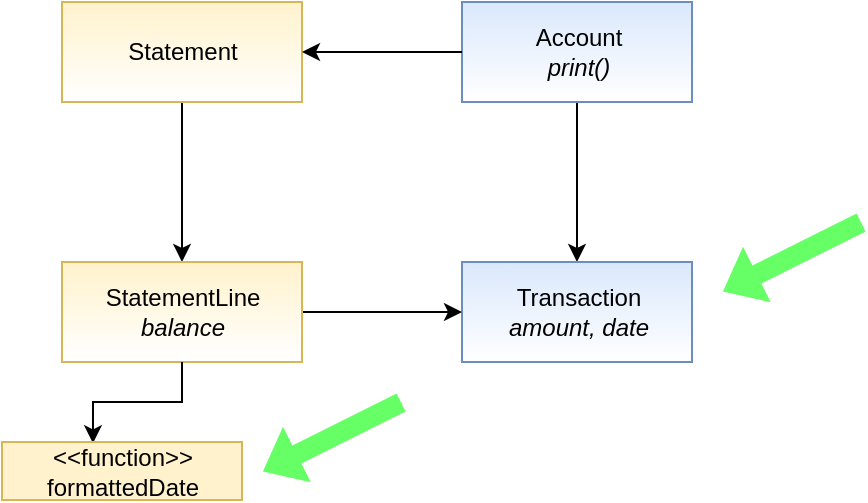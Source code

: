 <mxfile pages="1" version="11.2.4" type="device"><diagram name="Page-1" id="929967ad-93f9-6ef4-fab6-5d389245f69c"><mxGraphModel dx="1181" dy="589" grid="1" gridSize="10" guides="1" tooltips="1" connect="1" arrows="1" fold="1" page="1" pageScale="1.5" pageWidth="1169" pageHeight="826" background="none" math="0" shadow="0"><root><mxCell id="0" style=";html=1;"/><mxCell id="1" style=";html=1;" parent="0"/><mxCell id="rugGf-p9cjyUgNnc2db4-44" value="" style="edgeStyle=orthogonalEdgeStyle;rounded=0;orthogonalLoop=1;jettySize=auto;html=1;" parent="1" source="rugGf-p9cjyUgNnc2db4-6" target="rugGf-p9cjyUgNnc2db4-43" edge="1"><mxGeometry relative="1" as="geometry"/></mxCell><mxCell id="rugGf-p9cjyUgNnc2db4-6" value="Account&lt;br&gt;&lt;i&gt;print()&lt;/i&gt;" style="html=1;fillColor=#dae8fc;strokeColor=#6c8ebf;gradientColor=#ffffff;" parent="1" vertex="1"><mxGeometry x="590" y="180" width="115" height="50" as="geometry"/></mxCell><mxCell id="rugGf-p9cjyUgNnc2db4-43" value="Transaction&lt;br&gt;&lt;i&gt;amount, date&lt;/i&gt;" style="html=1;fillColor=#dae8fc;strokeColor=#6c8ebf;gradientColor=#ffffff;" parent="1" vertex="1"><mxGeometry x="590" y="310" width="115" height="50" as="geometry"/></mxCell><mxCell id="rugGf-p9cjyUgNnc2db4-42" value="" style="edgeStyle=orthogonalEdgeStyle;rounded=0;orthogonalLoop=1;jettySize=auto;html=1;" parent="1" source="rugGf-p9cjyUgNnc2db4-7" target="rugGf-p9cjyUgNnc2db4-41" edge="1"><mxGeometry relative="1" as="geometry"/></mxCell><mxCell id="rugGf-p9cjyUgNnc2db4-7" value="Statement" style="html=1;fillColor=#fff2cc;strokeColor=#d6b656;gradientColor=#ffffff;" parent="1" vertex="1"><mxGeometry x="390" y="180" width="120" height="50" as="geometry"/></mxCell><mxCell id="rugGf-p9cjyUgNnc2db4-45" value="" style="edgeStyle=orthogonalEdgeStyle;rounded=0;orthogonalLoop=1;jettySize=auto;html=1;" parent="1" source="rugGf-p9cjyUgNnc2db4-41" target="rugGf-p9cjyUgNnc2db4-43" edge="1"><mxGeometry relative="1" as="geometry"/></mxCell><mxCell id="rugGf-p9cjyUgNnc2db4-41" value="StatementLine&lt;br&gt;&lt;i&gt;balance&lt;/i&gt;" style="html=1;fillColor=#fff2cc;strokeColor=#d6b656;gradientColor=#ffffff;" parent="1" vertex="1"><mxGeometry x="390" y="310" width="120" height="50" as="geometry"/></mxCell><mxCell id="rugGf-p9cjyUgNnc2db4-39" value="" style="edgeStyle=orthogonalEdgeStyle;rounded=0;orthogonalLoop=1;jettySize=auto;html=1;entryX=0.379;entryY=0.022;entryDx=0;entryDy=0;entryPerimeter=0;" parent="1" source="rugGf-p9cjyUgNnc2db4-41" target="rugGf-p9cjyUgNnc2db4-40" edge="1"><mxGeometry relative="1" as="geometry"><mxPoint x="450.238" y="364" as="sourcePoint"/><mxPoint x="510" y="410" as="targetPoint"/></mxGeometry></mxCell><mxCell id="rugGf-p9cjyUgNnc2db4-35" value="" style="endArrow=classic;html=1;" parent="1" source="rugGf-p9cjyUgNnc2db4-6" target="rugGf-p9cjyUgNnc2db4-7" edge="1"><mxGeometry width="50" height="50" relative="1" as="geometry"><mxPoint x="510" y="320" as="sourcePoint"/><mxPoint x="570" y="160" as="targetPoint"/></mxGeometry></mxCell><mxCell id="rugGf-p9cjyUgNnc2db4-40" value="&amp;lt;&amp;lt;function&amp;gt;&amp;gt;&lt;br&gt;formattedDate" style="html=1;fillColor=#fff2cc;strokeColor=#d6b656;gradientColor=none;" parent="1" vertex="1"><mxGeometry x="360" y="400" width="120" height="29" as="geometry"/></mxCell><mxCell id="rugGf-p9cjyUgNnc2db4-46" value="" style="shape=flexArrow;endArrow=classic;html=1;fillColor=#66FF66;strokeColor=none;gradientColor=none;" parent="1" edge="1"><mxGeometry width="50" height="50" relative="1" as="geometry"><mxPoint x="560" y="380" as="sourcePoint"/><mxPoint x="490" y="415" as="targetPoint"/><Array as="points"><mxPoint x="540" y="390"/><mxPoint x="520" y="400"/></Array></mxGeometry></mxCell><mxCell id="rugGf-p9cjyUgNnc2db4-48" value="" style="shape=flexArrow;endArrow=classic;html=1;fillColor=#66FF66;strokeColor=none;gradientColor=none;" parent="1" edge="1"><mxGeometry width="50" height="50" relative="1" as="geometry"><mxPoint x="790" y="290" as="sourcePoint"/><mxPoint x="720" y="325" as="targetPoint"/><Array as="points"><mxPoint x="770" y="300"/><mxPoint x="750" y="310"/></Array></mxGeometry></mxCell></root></mxGraphModel></diagram></mxfile>